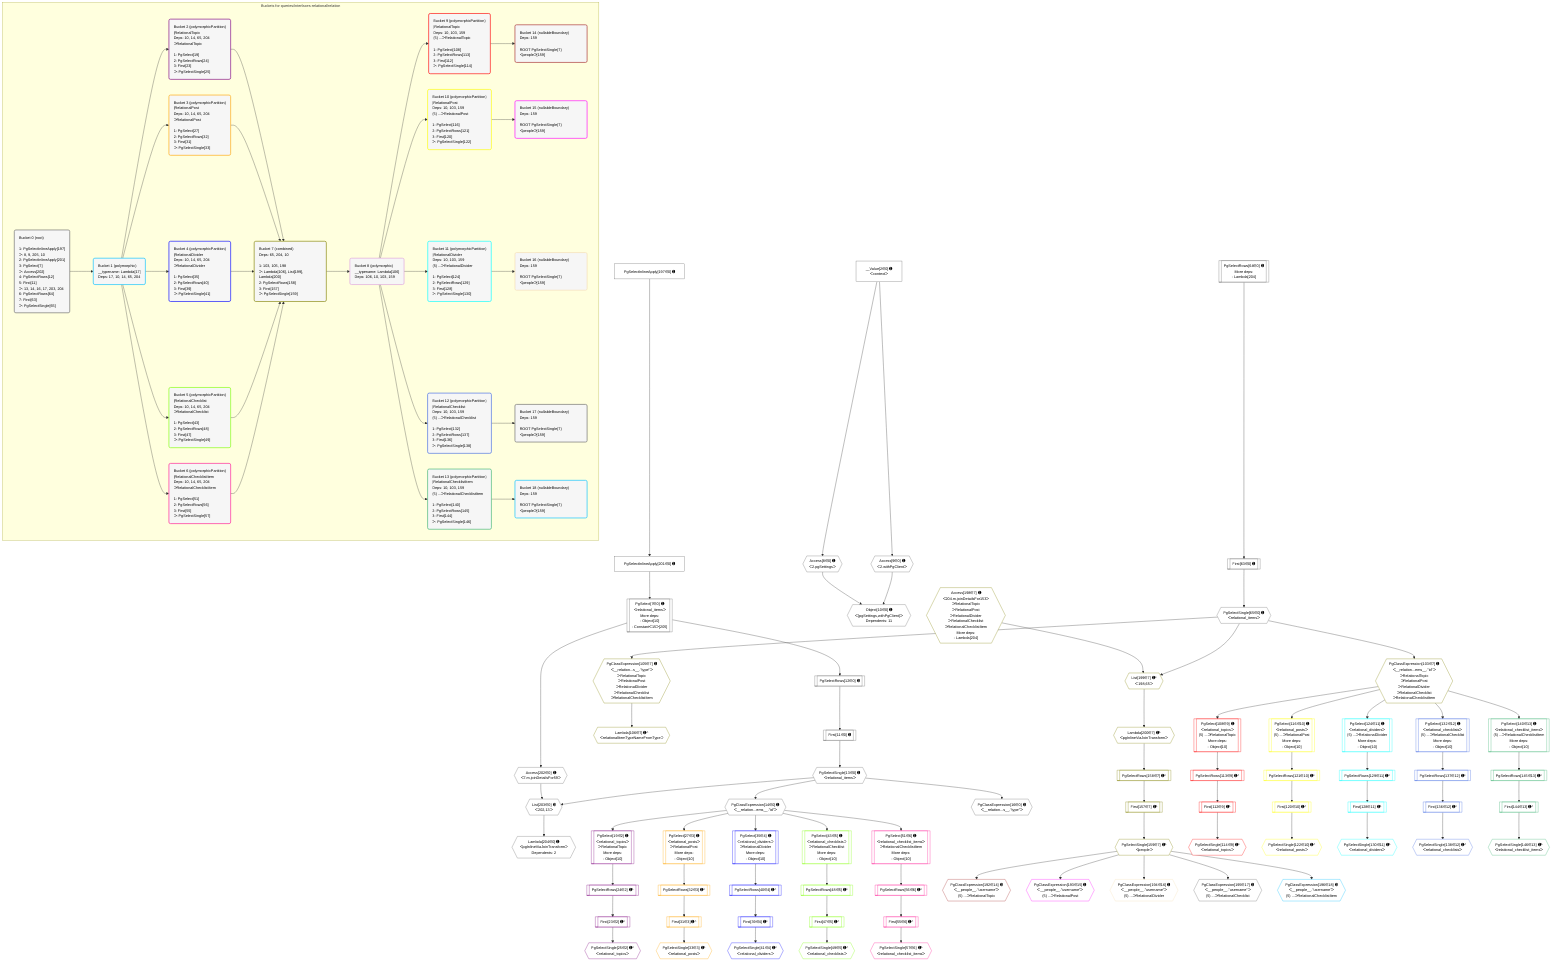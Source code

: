%%{init: {'themeVariables': { 'fontSize': '12px'}}}%%
graph TD
    classDef path fill:#eee,stroke:#000,color:#000
    classDef plan fill:#fff,stroke-width:1px,color:#000
    classDef itemplan fill:#fff,stroke-width:2px,color:#000
    classDef unbatchedplan fill:#dff,stroke-width:1px,color:#000
    classDef sideeffectplan fill:#fcc,stroke-width:2px,color:#000
    classDef bucket fill:#f6f6f6,color:#000,stroke-width:2px,text-align:left

    subgraph "Buckets for queries/interfaces-relational/relation"
    Bucket0("Bucket 0 (root)<br /><br />1: PgSelectInlineApply[197]<br />ᐳ: 8, 9, 205, 10<br />2: PgSelectInlineApply[201]<br />3: PgSelect[7]<br />ᐳ: Access[202]<br />4: PgSelectRows[12]<br />5: First[11]<br />ᐳ: 13, 14, 16, 17, 203, 204<br />6: PgSelectRows[64]<br />7: First[63]<br />ᐳ: PgSelectSingle[65]"):::bucket
    Bucket1("Bucket 1 (polymorphic)<br />__typename: Lambda[17]<br />Deps: 17, 10, 14, 65, 204"):::bucket
    Bucket2("Bucket 2 (polymorphicPartition)<br />|RelationalTopic<br />Deps: 10, 14, 65, 204<br />ᐳRelationalTopic<br /><br />1: PgSelect[19]<br />2: PgSelectRows[24]<br />3: First[23]<br />ᐳ: PgSelectSingle[25]"):::bucket
    Bucket3("Bucket 3 (polymorphicPartition)<br />|RelationalPost<br />Deps: 10, 14, 65, 204<br />ᐳRelationalPost<br /><br />1: PgSelect[27]<br />2: PgSelectRows[32]<br />3: First[31]<br />ᐳ: PgSelectSingle[33]"):::bucket
    Bucket4("Bucket 4 (polymorphicPartition)<br />|RelationalDivider<br />Deps: 10, 14, 65, 204<br />ᐳRelationalDivider<br /><br />1: PgSelect[35]<br />2: PgSelectRows[40]<br />3: First[39]<br />ᐳ: PgSelectSingle[41]"):::bucket
    Bucket5("Bucket 5 (polymorphicPartition)<br />|RelationalChecklist<br />Deps: 10, 14, 65, 204<br />ᐳRelationalChecklist<br /><br />1: PgSelect[43]<br />2: PgSelectRows[48]<br />3: First[47]<br />ᐳ: PgSelectSingle[49]"):::bucket
    Bucket6("Bucket 6 (polymorphicPartition)<br />|RelationalChecklistItem<br />Deps: 10, 14, 65, 204<br />ᐳRelationalChecklistItem<br /><br />1: PgSelect[51]<br />2: PgSelectRows[56]<br />3: First[55]<br />ᐳ: PgSelectSingle[57]"):::bucket
    Bucket7("Bucket 7 (combined)<br />Deps: 65, 204, 10<br /><br />1: 103, 105, 198<br />ᐳ: Lambda[106], List[199], Lambda[200]<br />2: PgSelectRows[158]<br />3: First[157]<br />ᐳ: PgSelectSingle[159]"):::bucket
    Bucket8("Bucket 8 (polymorphic)<br />__typename: Lambda[106]<br />Deps: 106, 10, 103, 159"):::bucket
    Bucket9("Bucket 9 (polymorphicPartition)<br />|RelationalTopic<br />Deps: 10, 103, 159<br />(5) ...ᐳRelationalTopic<br /><br />1: PgSelect[108]<br />2: PgSelectRows[113]<br />3: First[112]<br />ᐳ: PgSelectSingle[114]"):::bucket
    Bucket10("Bucket 10 (polymorphicPartition)<br />|RelationalPost<br />Deps: 10, 103, 159<br />(5) ...ᐳRelationalPost<br /><br />1: PgSelect[116]<br />2: PgSelectRows[121]<br />3: First[120]<br />ᐳ: PgSelectSingle[122]"):::bucket
    Bucket11("Bucket 11 (polymorphicPartition)<br />|RelationalDivider<br />Deps: 10, 103, 159<br />(5) ...ᐳRelationalDivider<br /><br />1: PgSelect[124]<br />2: PgSelectRows[129]<br />3: First[128]<br />ᐳ: PgSelectSingle[130]"):::bucket
    Bucket12("Bucket 12 (polymorphicPartition)<br />|RelationalChecklist<br />Deps: 10, 103, 159<br />(5) ...ᐳRelationalChecklist<br /><br />1: PgSelect[132]<br />2: PgSelectRows[137]<br />3: First[136]<br />ᐳ: PgSelectSingle[138]"):::bucket
    Bucket13("Bucket 13 (polymorphicPartition)<br />|RelationalChecklistItem<br />Deps: 10, 103, 159<br />(5) ...ᐳRelationalChecklistItem<br /><br />1: PgSelect[140]<br />2: PgSelectRows[145]<br />3: First[144]<br />ᐳ: PgSelectSingle[146]"):::bucket
    Bucket14("Bucket 14 (nullableBoundary)<br />Deps: 159<br /><br />ROOT PgSelectSingle{7}ᐸpeopleᐳ[159]"):::bucket
    Bucket15("Bucket 15 (nullableBoundary)<br />Deps: 159<br /><br />ROOT PgSelectSingle{7}ᐸpeopleᐳ[159]"):::bucket
    Bucket16("Bucket 16 (nullableBoundary)<br />Deps: 159<br /><br />ROOT PgSelectSingle{7}ᐸpeopleᐳ[159]"):::bucket
    Bucket17("Bucket 17 (nullableBoundary)<br />Deps: 159<br /><br />ROOT PgSelectSingle{7}ᐸpeopleᐳ[159]"):::bucket
    Bucket18("Bucket 18 (nullableBoundary)<br />Deps: 159<br /><br />ROOT PgSelectSingle{7}ᐸpeopleᐳ[159]"):::bucket
    end
    Bucket0 --> Bucket1
    Bucket1 --> Bucket2 & Bucket3 & Bucket4 & Bucket5 & Bucket6
    Bucket2 --> Bucket7
    Bucket3 --> Bucket7
    Bucket4 --> Bucket7
    Bucket5 --> Bucket7
    Bucket6 --> Bucket7
    Bucket7 --> Bucket8
    Bucket8 --> Bucket9 & Bucket10 & Bucket11 & Bucket12 & Bucket13
    Bucket9 --> Bucket14
    Bucket10 --> Bucket15
    Bucket11 --> Bucket16
    Bucket12 --> Bucket17
    Bucket13 --> Bucket18

    %% plan dependencies
    PgSelect7[["PgSelect[7∈0] ➊<br />ᐸrelational_itemsᐳ<br />More deps:<br />- Object[10]<br />- Constantᐸ15ᐳ[205]"]]:::plan
    PgSelectInlineApply201["PgSelectInlineApply[201∈0] ➊"]:::plan
    PgSelectInlineApply201 --> PgSelect7
    Object10{{"Object[10∈0] ➊<br />ᐸ{pgSettings,withPgClient}ᐳ<br />Dependents: 11"}}:::plan
    Access8{{"Access[8∈0] ➊<br />ᐸ2.pgSettingsᐳ"}}:::plan
    Access9{{"Access[9∈0] ➊<br />ᐸ2.withPgClientᐳ"}}:::plan
    Access8 & Access9 --> Object10
    List203{{"List[203∈0] ➊<br />ᐸ202,13ᐳ"}}:::plan
    Access202{{"Access[202∈0] ➊<br />ᐸ7.m.joinDetailsFor59ᐳ"}}:::plan
    PgSelectSingle13{{"PgSelectSingle[13∈0] ➊<br />ᐸrelational_itemsᐳ"}}:::plan
    Access202 & PgSelectSingle13 --> List203
    __Value2["__Value[2∈0] ➊<br />ᐸcontextᐳ"]:::plan
    __Value2 --> Access8
    __Value2 --> Access9
    First11[["First[11∈0] ➊"]]:::plan
    PgSelectRows12[["PgSelectRows[12∈0] ➊"]]:::plan
    PgSelectRows12 --> First11
    PgSelect7 --> PgSelectRows12
    First11 --> PgSelectSingle13
    PgClassExpression14{{"PgClassExpression[14∈0] ➊<br />ᐸ__relation...ems__.”id”ᐳ"}}:::plan
    PgSelectSingle13 --> PgClassExpression14
    PgClassExpression16{{"PgClassExpression[16∈0] ➊<br />ᐸ__relation...s__.”type”ᐳ"}}:::plan
    PgSelectSingle13 --> PgClassExpression16
    First63[["First[63∈0] ➊"]]:::plan
    PgSelectRows64[["PgSelectRows[64∈0] ➊<br />More deps:<br />- Lambda[204]"]]:::plan
    PgSelectRows64 --> First63
    PgSelectSingle65{{"PgSelectSingle[65∈0] ➊<br />ᐸrelational_itemsᐳ"}}:::plan
    First63 --> PgSelectSingle65
    PgSelectInlineApply197["PgSelectInlineApply[197∈0] ➊"]:::plan
    PgSelectInlineApply197 --> PgSelectInlineApply201
    PgSelect7 --> Access202
    Lambda204{{"Lambda[204∈0] ➊<br />ᐸpgInlineViaJoinTransformᐳ<br />Dependents: 2"}}:::plan
    List203 --> Lambda204
    PgSelect19[["PgSelect[19∈2] ➊<br />ᐸrelational_topicsᐳ<br />ᐳRelationalTopic<br />More deps:<br />- Object[10]"]]:::plan
    PgClassExpression14 --> PgSelect19
    First23[["First[23∈2] ➊^"]]:::plan
    PgSelectRows24[["PgSelectRows[24∈2] ➊^"]]:::plan
    PgSelectRows24 --> First23
    PgSelect19 --> PgSelectRows24
    PgSelectSingle25{{"PgSelectSingle[25∈2] ➊^<br />ᐸrelational_topicsᐳ"}}:::plan
    First23 --> PgSelectSingle25
    PgSelect27[["PgSelect[27∈3] ➊<br />ᐸrelational_postsᐳ<br />ᐳRelationalPost<br />More deps:<br />- Object[10]"]]:::plan
    PgClassExpression14 --> PgSelect27
    First31[["First[31∈3] ➊^"]]:::plan
    PgSelectRows32[["PgSelectRows[32∈3] ➊^"]]:::plan
    PgSelectRows32 --> First31
    PgSelect27 --> PgSelectRows32
    PgSelectSingle33{{"PgSelectSingle[33∈3] ➊^<br />ᐸrelational_postsᐳ"}}:::plan
    First31 --> PgSelectSingle33
    PgSelect35[["PgSelect[35∈4] ➊<br />ᐸrelational_dividersᐳ<br />ᐳRelationalDivider<br />More deps:<br />- Object[10]"]]:::plan
    PgClassExpression14 --> PgSelect35
    First39[["First[39∈4] ➊^"]]:::plan
    PgSelectRows40[["PgSelectRows[40∈4] ➊^"]]:::plan
    PgSelectRows40 --> First39
    PgSelect35 --> PgSelectRows40
    PgSelectSingle41{{"PgSelectSingle[41∈4] ➊^<br />ᐸrelational_dividersᐳ"}}:::plan
    First39 --> PgSelectSingle41
    PgSelect43[["PgSelect[43∈5] ➊<br />ᐸrelational_checklistsᐳ<br />ᐳRelationalChecklist<br />More deps:<br />- Object[10]"]]:::plan
    PgClassExpression14 --> PgSelect43
    First47[["First[47∈5] ➊^"]]:::plan
    PgSelectRows48[["PgSelectRows[48∈5] ➊^"]]:::plan
    PgSelectRows48 --> First47
    PgSelect43 --> PgSelectRows48
    PgSelectSingle49{{"PgSelectSingle[49∈5] ➊^<br />ᐸrelational_checklistsᐳ"}}:::plan
    First47 --> PgSelectSingle49
    PgSelect51[["PgSelect[51∈6] ➊<br />ᐸrelational_checklist_itemsᐳ<br />ᐳRelationalChecklistItem<br />More deps:<br />- Object[10]"]]:::plan
    PgClassExpression14 --> PgSelect51
    First55[["First[55∈6] ➊^"]]:::plan
    PgSelectRows56[["PgSelectRows[56∈6] ➊^"]]:::plan
    PgSelectRows56 --> First55
    PgSelect51 --> PgSelectRows56
    PgSelectSingle57{{"PgSelectSingle[57∈6] ➊^<br />ᐸrelational_checklist_itemsᐳ"}}:::plan
    First55 --> PgSelectSingle57
    List199{{"List[199∈7] ➊^<br />ᐸ198,65ᐳ"}}:::plan
    Access198{{"Access[198∈7] ➊<br />ᐸ204.m.joinDetailsFor153ᐳ<br />ᐳRelationalTopic<br />ᐳRelationalPost<br />ᐳRelationalDivider<br />ᐳRelationalChecklist<br />ᐳRelationalChecklistItem<br />More deps:<br />- Lambda[204]"}}:::plan
    Access198 & PgSelectSingle65 --> List199
    PgClassExpression103{{"PgClassExpression[103∈7] ➊<br />ᐸ__relation...ems__.”id”ᐳ<br />ᐳRelationalTopic<br />ᐳRelationalPost<br />ᐳRelationalDivider<br />ᐳRelationalChecklist<br />ᐳRelationalChecklistItem"}}:::plan
    PgSelectSingle65 --> PgClassExpression103
    PgClassExpression105{{"PgClassExpression[105∈7] ➊<br />ᐸ__relation...s__.”type”ᐳ<br />ᐳRelationalTopic<br />ᐳRelationalPost<br />ᐳRelationalDivider<br />ᐳRelationalChecklist<br />ᐳRelationalChecklistItem"}}:::plan
    PgSelectSingle65 --> PgClassExpression105
    Lambda106{{"Lambda[106∈7] ➊^<br />ᐸrelationalItemTypeNameFromTypeᐳ"}}:::plan
    PgClassExpression105 --> Lambda106
    First157[["First[157∈7] ➊^"]]:::plan
    PgSelectRows158[["PgSelectRows[158∈7] ➊^"]]:::plan
    PgSelectRows158 --> First157
    Lambda200{{"Lambda[200∈7] ➊^<br />ᐸpgInlineViaJoinTransformᐳ"}}:::plan
    Lambda200 --> PgSelectRows158
    PgSelectSingle159{{"PgSelectSingle[159∈7] ➊^<br />ᐸpeopleᐳ"}}:::plan
    First157 --> PgSelectSingle159
    List199 --> Lambda200
    PgSelect108[["PgSelect[108∈9] ➊<br />ᐸrelational_topicsᐳ<br />(5) ...ᐳRelationalTopic<br />More deps:<br />- Object[10]"]]:::plan
    PgClassExpression103 --> PgSelect108
    First112[["First[112∈9] ➊^"]]:::plan
    PgSelectRows113[["PgSelectRows[113∈9] ➊^"]]:::plan
    PgSelectRows113 --> First112
    PgSelect108 --> PgSelectRows113
    PgSelectSingle114{{"PgSelectSingle[114∈9] ➊^<br />ᐸrelational_topicsᐳ"}}:::plan
    First112 --> PgSelectSingle114
    PgSelect116[["PgSelect[116∈10] ➊<br />ᐸrelational_postsᐳ<br />(5) ...ᐳRelationalPost<br />More deps:<br />- Object[10]"]]:::plan
    PgClassExpression103 --> PgSelect116
    First120[["First[120∈10] ➊^"]]:::plan
    PgSelectRows121[["PgSelectRows[121∈10] ➊^"]]:::plan
    PgSelectRows121 --> First120
    PgSelect116 --> PgSelectRows121
    PgSelectSingle122{{"PgSelectSingle[122∈10] ➊^<br />ᐸrelational_postsᐳ"}}:::plan
    First120 --> PgSelectSingle122
    PgSelect124[["PgSelect[124∈11] ➊<br />ᐸrelational_dividersᐳ<br />(5) ...ᐳRelationalDivider<br />More deps:<br />- Object[10]"]]:::plan
    PgClassExpression103 --> PgSelect124
    First128[["First[128∈11] ➊^"]]:::plan
    PgSelectRows129[["PgSelectRows[129∈11] ➊^"]]:::plan
    PgSelectRows129 --> First128
    PgSelect124 --> PgSelectRows129
    PgSelectSingle130{{"PgSelectSingle[130∈11] ➊^<br />ᐸrelational_dividersᐳ"}}:::plan
    First128 --> PgSelectSingle130
    PgSelect132[["PgSelect[132∈12] ➊<br />ᐸrelational_checklistsᐳ<br />(5) ...ᐳRelationalChecklist<br />More deps:<br />- Object[10]"]]:::plan
    PgClassExpression103 --> PgSelect132
    First136[["First[136∈12] ➊^"]]:::plan
    PgSelectRows137[["PgSelectRows[137∈12] ➊^"]]:::plan
    PgSelectRows137 --> First136
    PgSelect132 --> PgSelectRows137
    PgSelectSingle138{{"PgSelectSingle[138∈12] ➊^<br />ᐸrelational_checklistsᐳ"}}:::plan
    First136 --> PgSelectSingle138
    PgSelect140[["PgSelect[140∈13] ➊<br />ᐸrelational_checklist_itemsᐳ<br />(5) ...ᐳRelationalChecklistItem<br />More deps:<br />- Object[10]"]]:::plan
    PgClassExpression103 --> PgSelect140
    First144[["First[144∈13] ➊^"]]:::plan
    PgSelectRows145[["PgSelectRows[145∈13] ➊^"]]:::plan
    PgSelectRows145 --> First144
    PgSelect140 --> PgSelectRows145
    PgSelectSingle146{{"PgSelectSingle[146∈13] ➊^<br />ᐸrelational_checklist_itemsᐳ"}}:::plan
    First144 --> PgSelectSingle146
    PgClassExpression192{{"PgClassExpression[192∈14] ➊<br />ᐸ__people__.”username”ᐳ<br />(5) ...ᐳRelationalTopic"}}:::plan
    PgSelectSingle159 --> PgClassExpression192
    PgClassExpression193{{"PgClassExpression[193∈15] ➊<br />ᐸ__people__.”username”ᐳ<br />(5) ...ᐳRelationalPost"}}:::plan
    PgSelectSingle159 --> PgClassExpression193
    PgClassExpression194{{"PgClassExpression[194∈16] ➊<br />ᐸ__people__.”username”ᐳ<br />(5) ...ᐳRelationalDivider"}}:::plan
    PgSelectSingle159 --> PgClassExpression194
    PgClassExpression195{{"PgClassExpression[195∈17] ➊<br />ᐸ__people__.”username”ᐳ<br />(5) ...ᐳRelationalChecklist"}}:::plan
    PgSelectSingle159 --> PgClassExpression195
    PgClassExpression196{{"PgClassExpression[196∈18] ➊<br />ᐸ__people__.”username”ᐳ<br />(5) ...ᐳRelationalChecklistItem"}}:::plan
    PgSelectSingle159 --> PgClassExpression196

    %% define steps
    classDef bucket0 stroke:#696969
    class Bucket0,__Value2,PgSelect7,Access8,Access9,Object10,First11,PgSelectRows12,PgSelectSingle13,PgClassExpression14,PgClassExpression16,First63,PgSelectRows64,PgSelectSingle65,PgSelectInlineApply197,PgSelectInlineApply201,Access202,List203,Lambda204 bucket0
    classDef bucket1 stroke:#00bfff
    class Bucket1 bucket1
    classDef bucket2 stroke:#7f007f
    class Bucket2,PgSelect19,First23,PgSelectRows24,PgSelectSingle25 bucket2
    classDef bucket3 stroke:#ffa500
    class Bucket3,PgSelect27,First31,PgSelectRows32,PgSelectSingle33 bucket3
    classDef bucket4 stroke:#0000ff
    class Bucket4,PgSelect35,First39,PgSelectRows40,PgSelectSingle41 bucket4
    classDef bucket5 stroke:#7fff00
    class Bucket5,PgSelect43,First47,PgSelectRows48,PgSelectSingle49 bucket5
    classDef bucket6 stroke:#ff1493
    class Bucket6,PgSelect51,First55,PgSelectRows56,PgSelectSingle57 bucket6
    classDef bucket7 stroke:#808000
    class Bucket7,PgClassExpression103,PgClassExpression105,Lambda106,First157,PgSelectRows158,PgSelectSingle159,Access198,List199,Lambda200 bucket7
    classDef bucket8 stroke:#dda0dd
    class Bucket8 bucket8
    classDef bucket9 stroke:#ff0000
    class Bucket9,PgSelect108,First112,PgSelectRows113,PgSelectSingle114 bucket9
    classDef bucket10 stroke:#ffff00
    class Bucket10,PgSelect116,First120,PgSelectRows121,PgSelectSingle122 bucket10
    classDef bucket11 stroke:#00ffff
    class Bucket11,PgSelect124,First128,PgSelectRows129,PgSelectSingle130 bucket11
    classDef bucket12 stroke:#4169e1
    class Bucket12,PgSelect132,First136,PgSelectRows137,PgSelectSingle138 bucket12
    classDef bucket13 stroke:#3cb371
    class Bucket13,PgSelect140,First144,PgSelectRows145,PgSelectSingle146 bucket13
    classDef bucket14 stroke:#a52a2a
    class Bucket14,PgClassExpression192 bucket14
    classDef bucket15 stroke:#ff00ff
    class Bucket15,PgClassExpression193 bucket15
    classDef bucket16 stroke:#f5deb3
    class Bucket16,PgClassExpression194 bucket16
    classDef bucket17 stroke:#696969
    class Bucket17,PgClassExpression195 bucket17
    classDef bucket18 stroke:#00bfff
    class Bucket18,PgClassExpression196 bucket18